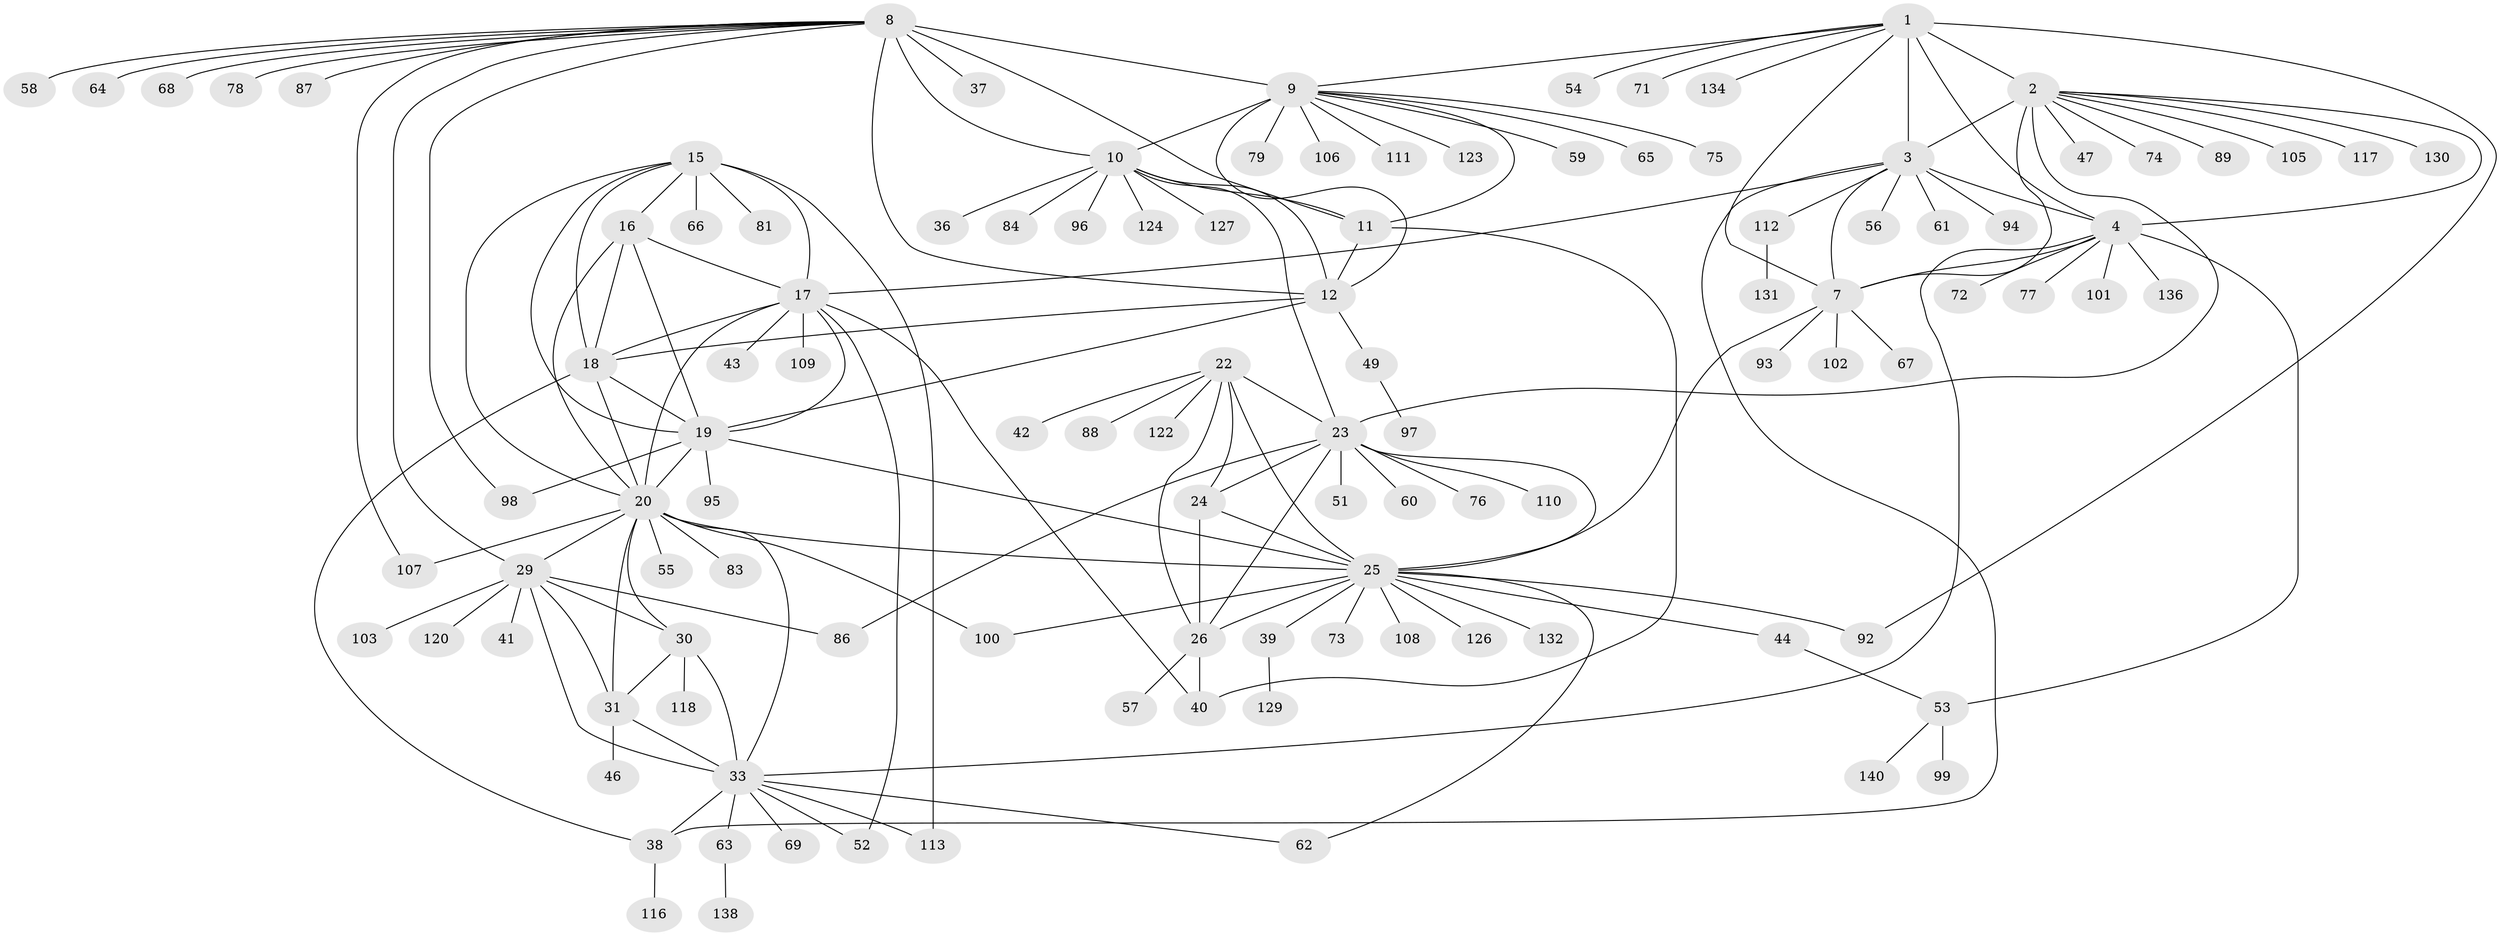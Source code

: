 // original degree distribution, {9: 0.05, 13: 0.03571428571428571, 8: 0.03571428571428571, 10: 0.05, 11: 0.02857142857142857, 7: 0.03571428571428571, 12: 0.007142857142857143, 6: 0.007142857142857143, 1: 0.5714285714285714, 5: 0.007142857142857143, 2: 0.14285714285714285, 3: 0.02857142857142857}
// Generated by graph-tools (version 1.1) at 2025/11/02/27/25 16:11:31]
// undirected, 110 vertices, 164 edges
graph export_dot {
graph [start="1"]
  node [color=gray90,style=filled];
  1 [super="+5"];
  2 [super="+6"];
  3 [super="+82"];
  4 [super="+114"];
  7 [super="+115"];
  8 [super="+13"];
  9 [super="+14"];
  10 [super="+139"];
  11 [super="+91"];
  12 [super="+128"];
  15;
  16 [super="+45"];
  17 [super="+21"];
  18 [super="+70"];
  19 [super="+104"];
  20 [super="+34"];
  22 [super="+135"];
  23 [super="+28"];
  24 [super="+80"];
  25 [super="+27"];
  26 [super="+50"];
  29 [super="+32"];
  30;
  31 [super="+48"];
  33 [super="+35"];
  36;
  37;
  38 [super="+125"];
  39;
  40 [super="+85"];
  41;
  42;
  43;
  44 [super="+119"];
  46;
  47;
  49;
  51;
  52;
  53 [super="+90"];
  54;
  55;
  56 [super="+133"];
  57;
  58;
  59;
  60;
  61;
  62;
  63;
  64;
  65;
  66;
  67;
  68;
  69;
  71;
  72;
  73;
  74;
  75;
  76 [super="+137"];
  77;
  78;
  79;
  81;
  83;
  84 [super="+121"];
  86;
  87;
  88;
  89;
  92;
  93;
  94;
  95;
  96;
  97;
  98;
  99;
  100;
  101;
  102;
  103;
  105;
  106;
  107;
  108;
  109;
  110;
  111;
  112;
  113;
  116;
  117;
  118;
  120;
  122;
  123;
  124;
  126;
  127;
  129;
  130;
  131;
  132;
  134;
  136;
  138;
  140;
  1 -- 2 [weight=4];
  1 -- 3 [weight=2];
  1 -- 4 [weight=2];
  1 -- 7 [weight=2];
  1 -- 54;
  1 -- 71;
  1 -- 92;
  1 -- 134;
  1 -- 9;
  2 -- 3 [weight=2];
  2 -- 4 [weight=2];
  2 -- 7 [weight=2];
  2 -- 47;
  2 -- 105;
  2 -- 117;
  2 -- 130;
  2 -- 74;
  2 -- 23;
  2 -- 89;
  3 -- 4;
  3 -- 7;
  3 -- 38;
  3 -- 56;
  3 -- 61;
  3 -- 94;
  3 -- 112;
  3 -- 17;
  4 -- 7;
  4 -- 53;
  4 -- 72;
  4 -- 77;
  4 -- 101;
  4 -- 136;
  4 -- 33;
  7 -- 67;
  7 -- 93;
  7 -- 102;
  7 -- 25;
  8 -- 9 [weight=4];
  8 -- 10 [weight=2];
  8 -- 11 [weight=2];
  8 -- 12 [weight=2];
  8 -- 37;
  8 -- 64;
  8 -- 68;
  8 -- 87;
  8 -- 107;
  8 -- 98;
  8 -- 78;
  8 -- 58;
  8 -- 29;
  9 -- 10 [weight=2];
  9 -- 11 [weight=2];
  9 -- 12 [weight=2];
  9 -- 59;
  9 -- 65;
  9 -- 75;
  9 -- 79;
  9 -- 111;
  9 -- 106;
  9 -- 123;
  10 -- 11;
  10 -- 12;
  10 -- 23;
  10 -- 36;
  10 -- 84;
  10 -- 96;
  10 -- 124;
  10 -- 127;
  11 -- 12;
  11 -- 40;
  12 -- 18;
  12 -- 49;
  12 -- 19;
  15 -- 16;
  15 -- 17 [weight=2];
  15 -- 18;
  15 -- 19;
  15 -- 20;
  15 -- 66;
  15 -- 81;
  15 -- 113;
  16 -- 17 [weight=2];
  16 -- 18;
  16 -- 19;
  16 -- 20;
  17 -- 18 [weight=2];
  17 -- 19 [weight=2];
  17 -- 20 [weight=2];
  17 -- 43;
  17 -- 52;
  17 -- 109;
  17 -- 40;
  18 -- 19;
  18 -- 20;
  18 -- 38;
  19 -- 20;
  19 -- 95;
  19 -- 98;
  19 -- 25;
  20 -- 55 [weight=2];
  20 -- 83;
  20 -- 107;
  20 -- 33 [weight=2];
  20 -- 100;
  20 -- 25;
  20 -- 29 [weight=2];
  20 -- 30;
  20 -- 31;
  22 -- 23 [weight=2];
  22 -- 24;
  22 -- 25 [weight=2];
  22 -- 26;
  22 -- 42;
  22 -- 88;
  22 -- 122;
  23 -- 24 [weight=2];
  23 -- 25 [weight=4];
  23 -- 26 [weight=2];
  23 -- 51;
  23 -- 60;
  23 -- 76;
  23 -- 110;
  23 -- 86;
  24 -- 25 [weight=2];
  24 -- 26;
  25 -- 26 [weight=2];
  25 -- 39;
  25 -- 100;
  25 -- 108;
  25 -- 126;
  25 -- 132;
  25 -- 73;
  25 -- 44;
  25 -- 92;
  25 -- 62;
  26 -- 57;
  26 -- 40;
  29 -- 30 [weight=2];
  29 -- 31 [weight=2];
  29 -- 33 [weight=4];
  29 -- 86;
  29 -- 103;
  29 -- 120;
  29 -- 41;
  30 -- 31;
  30 -- 33 [weight=2];
  30 -- 118;
  31 -- 33 [weight=2];
  31 -- 46;
  33 -- 69;
  33 -- 38;
  33 -- 113;
  33 -- 63;
  33 -- 52;
  33 -- 62;
  38 -- 116;
  39 -- 129;
  44 -- 53;
  49 -- 97;
  53 -- 99;
  53 -- 140;
  63 -- 138;
  112 -- 131;
}
